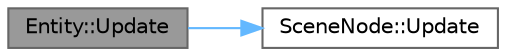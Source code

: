 digraph "Entity::Update"
{
 // LATEX_PDF_SIZE
  bgcolor="transparent";
  edge [fontname=Helvetica,fontsize=10,labelfontname=Helvetica,labelfontsize=10];
  node [fontname=Helvetica,fontsize=10,shape=box,height=0.2,width=0.4];
  rankdir="LR";
  Node1 [label="Entity::Update",height=0.2,width=0.4,color="gray40", fillcolor="grey60", style="filled", fontcolor="black",tooltip=" "];
  Node1 -> Node2 [color="steelblue1",style="solid"];
  Node2 [label="SceneNode::Update",height=0.2,width=0.4,color="grey40", fillcolor="white", style="filled",URL="$class_scene_node.html#aa801e799edb585d7e371ffacf4786f94",tooltip=" "];
}
